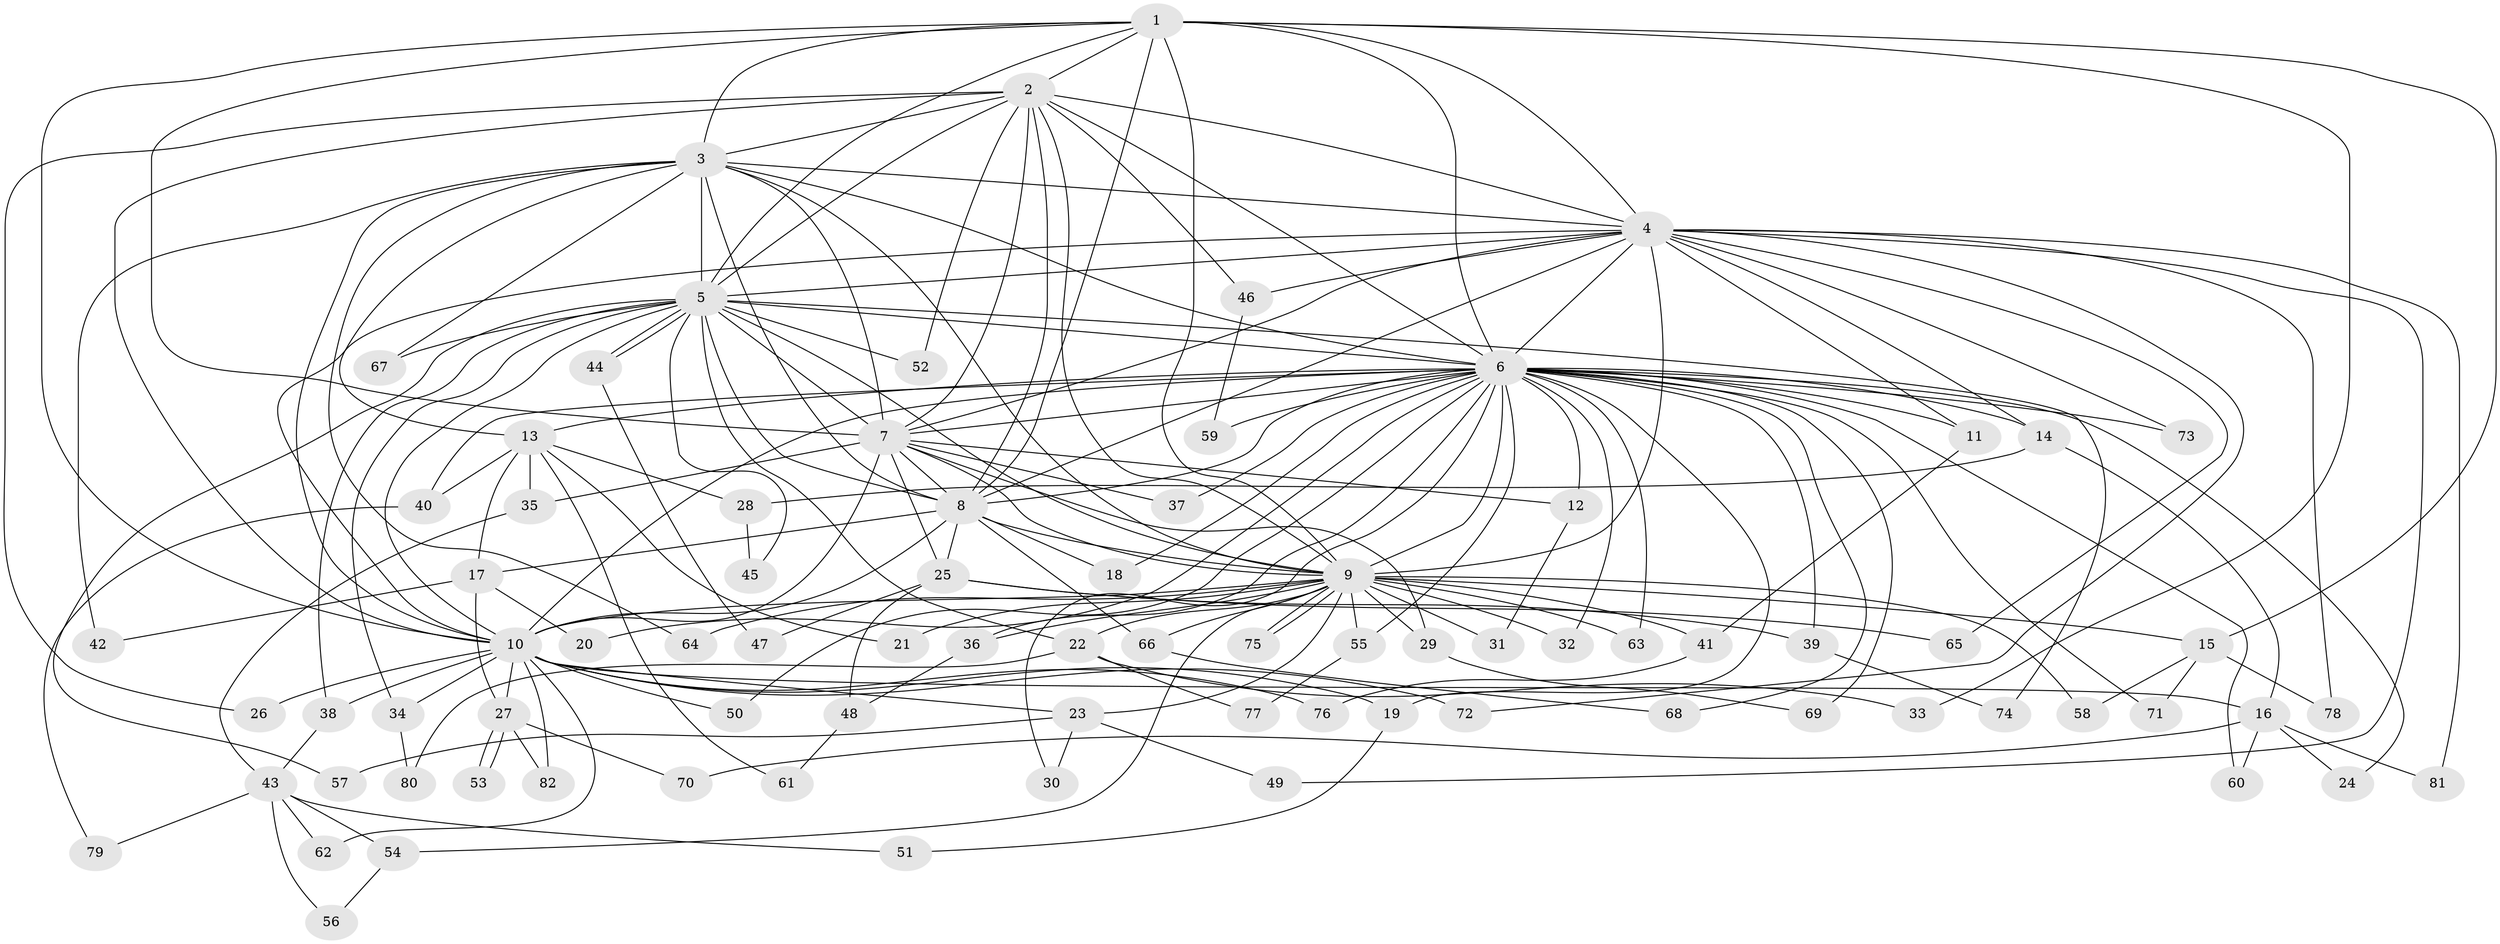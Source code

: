 // coarse degree distribution, {7: 0.03508771929824561, 27: 0.017543859649122806, 23: 0.017543859649122806, 13: 0.017543859649122806, 10: 0.017543859649122806, 15: 0.017543859649122806, 3: 0.22807017543859648, 6: 0.05263157894736842, 5: 0.05263157894736842, 4: 0.017543859649122806, 1: 0.03508771929824561, 2: 0.49122807017543857}
// Generated by graph-tools (version 1.1) at 2025/17/03/04/25 18:17:49]
// undirected, 82 vertices, 189 edges
graph export_dot {
graph [start="1"]
  node [color=gray90,style=filled];
  1;
  2;
  3;
  4;
  5;
  6;
  7;
  8;
  9;
  10;
  11;
  12;
  13;
  14;
  15;
  16;
  17;
  18;
  19;
  20;
  21;
  22;
  23;
  24;
  25;
  26;
  27;
  28;
  29;
  30;
  31;
  32;
  33;
  34;
  35;
  36;
  37;
  38;
  39;
  40;
  41;
  42;
  43;
  44;
  45;
  46;
  47;
  48;
  49;
  50;
  51;
  52;
  53;
  54;
  55;
  56;
  57;
  58;
  59;
  60;
  61;
  62;
  63;
  64;
  65;
  66;
  67;
  68;
  69;
  70;
  71;
  72;
  73;
  74;
  75;
  76;
  77;
  78;
  79;
  80;
  81;
  82;
  1 -- 2;
  1 -- 3;
  1 -- 4;
  1 -- 5;
  1 -- 6;
  1 -- 7;
  1 -- 8;
  1 -- 9;
  1 -- 10;
  1 -- 15;
  1 -- 33;
  2 -- 3;
  2 -- 4;
  2 -- 5;
  2 -- 6;
  2 -- 7;
  2 -- 8;
  2 -- 9;
  2 -- 10;
  2 -- 26;
  2 -- 46;
  2 -- 52;
  3 -- 4;
  3 -- 5;
  3 -- 6;
  3 -- 7;
  3 -- 8;
  3 -- 9;
  3 -- 10;
  3 -- 13;
  3 -- 42;
  3 -- 64;
  3 -- 67;
  4 -- 5;
  4 -- 6;
  4 -- 7;
  4 -- 8;
  4 -- 9;
  4 -- 10;
  4 -- 11;
  4 -- 14;
  4 -- 46;
  4 -- 49;
  4 -- 65;
  4 -- 72;
  4 -- 73;
  4 -- 78;
  4 -- 81;
  5 -- 6;
  5 -- 7;
  5 -- 8;
  5 -- 9;
  5 -- 10;
  5 -- 22;
  5 -- 34;
  5 -- 38;
  5 -- 44;
  5 -- 44;
  5 -- 45;
  5 -- 52;
  5 -- 57;
  5 -- 67;
  5 -- 74;
  6 -- 7;
  6 -- 8;
  6 -- 9;
  6 -- 10;
  6 -- 11;
  6 -- 12;
  6 -- 13;
  6 -- 14;
  6 -- 18;
  6 -- 19;
  6 -- 20;
  6 -- 24;
  6 -- 30;
  6 -- 32;
  6 -- 36;
  6 -- 37;
  6 -- 39;
  6 -- 40;
  6 -- 50;
  6 -- 55;
  6 -- 59;
  6 -- 60;
  6 -- 63;
  6 -- 68;
  6 -- 69;
  6 -- 71;
  6 -- 73;
  7 -- 8;
  7 -- 9;
  7 -- 10;
  7 -- 12;
  7 -- 25;
  7 -- 29;
  7 -- 35;
  7 -- 37;
  8 -- 9;
  8 -- 10;
  8 -- 17;
  8 -- 18;
  8 -- 25;
  8 -- 66;
  9 -- 10;
  9 -- 15;
  9 -- 21;
  9 -- 22;
  9 -- 23;
  9 -- 29;
  9 -- 31;
  9 -- 32;
  9 -- 36;
  9 -- 41;
  9 -- 54;
  9 -- 55;
  9 -- 58;
  9 -- 63;
  9 -- 64;
  9 -- 66;
  9 -- 75;
  9 -- 75;
  10 -- 16;
  10 -- 19;
  10 -- 23;
  10 -- 26;
  10 -- 27;
  10 -- 34;
  10 -- 38;
  10 -- 50;
  10 -- 62;
  10 -- 72;
  10 -- 76;
  10 -- 82;
  11 -- 41;
  12 -- 31;
  13 -- 17;
  13 -- 21;
  13 -- 28;
  13 -- 35;
  13 -- 40;
  13 -- 61;
  14 -- 16;
  14 -- 28;
  15 -- 58;
  15 -- 71;
  15 -- 78;
  16 -- 24;
  16 -- 60;
  16 -- 70;
  16 -- 81;
  17 -- 20;
  17 -- 27;
  17 -- 42;
  19 -- 51;
  22 -- 33;
  22 -- 77;
  22 -- 80;
  23 -- 30;
  23 -- 49;
  23 -- 57;
  25 -- 39;
  25 -- 47;
  25 -- 48;
  25 -- 65;
  27 -- 53;
  27 -- 53;
  27 -- 70;
  27 -- 82;
  28 -- 45;
  29 -- 69;
  34 -- 80;
  35 -- 43;
  36 -- 48;
  38 -- 43;
  39 -- 74;
  40 -- 79;
  41 -- 76;
  43 -- 51;
  43 -- 54;
  43 -- 56;
  43 -- 62;
  43 -- 79;
  44 -- 47;
  46 -- 59;
  48 -- 61;
  54 -- 56;
  55 -- 77;
  66 -- 68;
}
